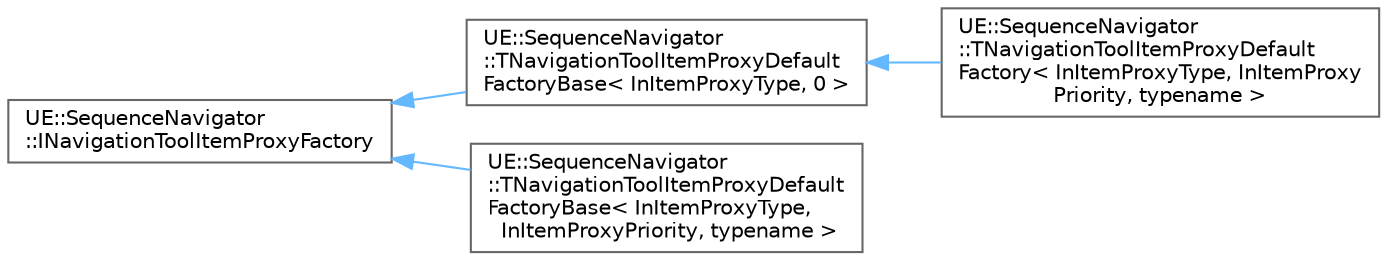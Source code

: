 digraph "Graphical Class Hierarchy"
{
 // INTERACTIVE_SVG=YES
 // LATEX_PDF_SIZE
  bgcolor="transparent";
  edge [fontname=Helvetica,fontsize=10,labelfontname=Helvetica,labelfontsize=10];
  node [fontname=Helvetica,fontsize=10,shape=box,height=0.2,width=0.4];
  rankdir="LR";
  Node0 [id="Node000000",label="UE::SequenceNavigator\l::INavigationToolItemProxyFactory",height=0.2,width=0.4,color="grey40", fillcolor="white", style="filled",URL="$d1/d20/classUE_1_1SequenceNavigator_1_1INavigationToolItemProxyFactory.html",tooltip="Item Proxy Factories are the classes that instance or get the existing Navigation Tool Item Proxies f..."];
  Node0 -> Node1 [id="edge9705_Node000000_Node000001",dir="back",color="steelblue1",style="solid",tooltip=" "];
  Node1 [id="Node000001",label="UE::SequenceNavigator\l::TNavigationToolItemProxyDefault\lFactoryBase\< InItemProxyType, 0 \>",height=0.2,width=0.4,color="grey40", fillcolor="white", style="filled",URL="$d4/d69/classUE_1_1SequenceNavigator_1_1TNavigationToolItemProxyDefaultFactoryBase.html",tooltip=" "];
  Node1 -> Node2 [id="edge9706_Node000001_Node000002",dir="back",color="steelblue1",style="solid",tooltip=" "];
  Node2 [id="Node000002",label="UE::SequenceNavigator\l::TNavigationToolItemProxyDefault\lFactory\< InItemProxyType, InItemProxy\lPriority, typename \>",height=0.2,width=0.4,color="grey40", fillcolor="white", style="filled",URL="$d5/db9/classUE_1_1SequenceNavigator_1_1TNavigationToolItemProxyDefaultFactory.html",tooltip=" "];
  Node0 -> Node3 [id="edge9707_Node000000_Node000003",dir="back",color="steelblue1",style="solid",tooltip=" "];
  Node3 [id="Node000003",label="UE::SequenceNavigator\l::TNavigationToolItemProxyDefault\lFactoryBase\< InItemProxyType,\l InItemProxyPriority, typename \>",height=0.2,width=0.4,color="grey40", fillcolor="white", style="filled",URL="$d4/d69/classUE_1_1SequenceNavigator_1_1TNavigationToolItemProxyDefaultFactoryBase.html",tooltip="Default Template Item Proxy Factory classes to create the Item Proxy without having to write it out f..."];
}
